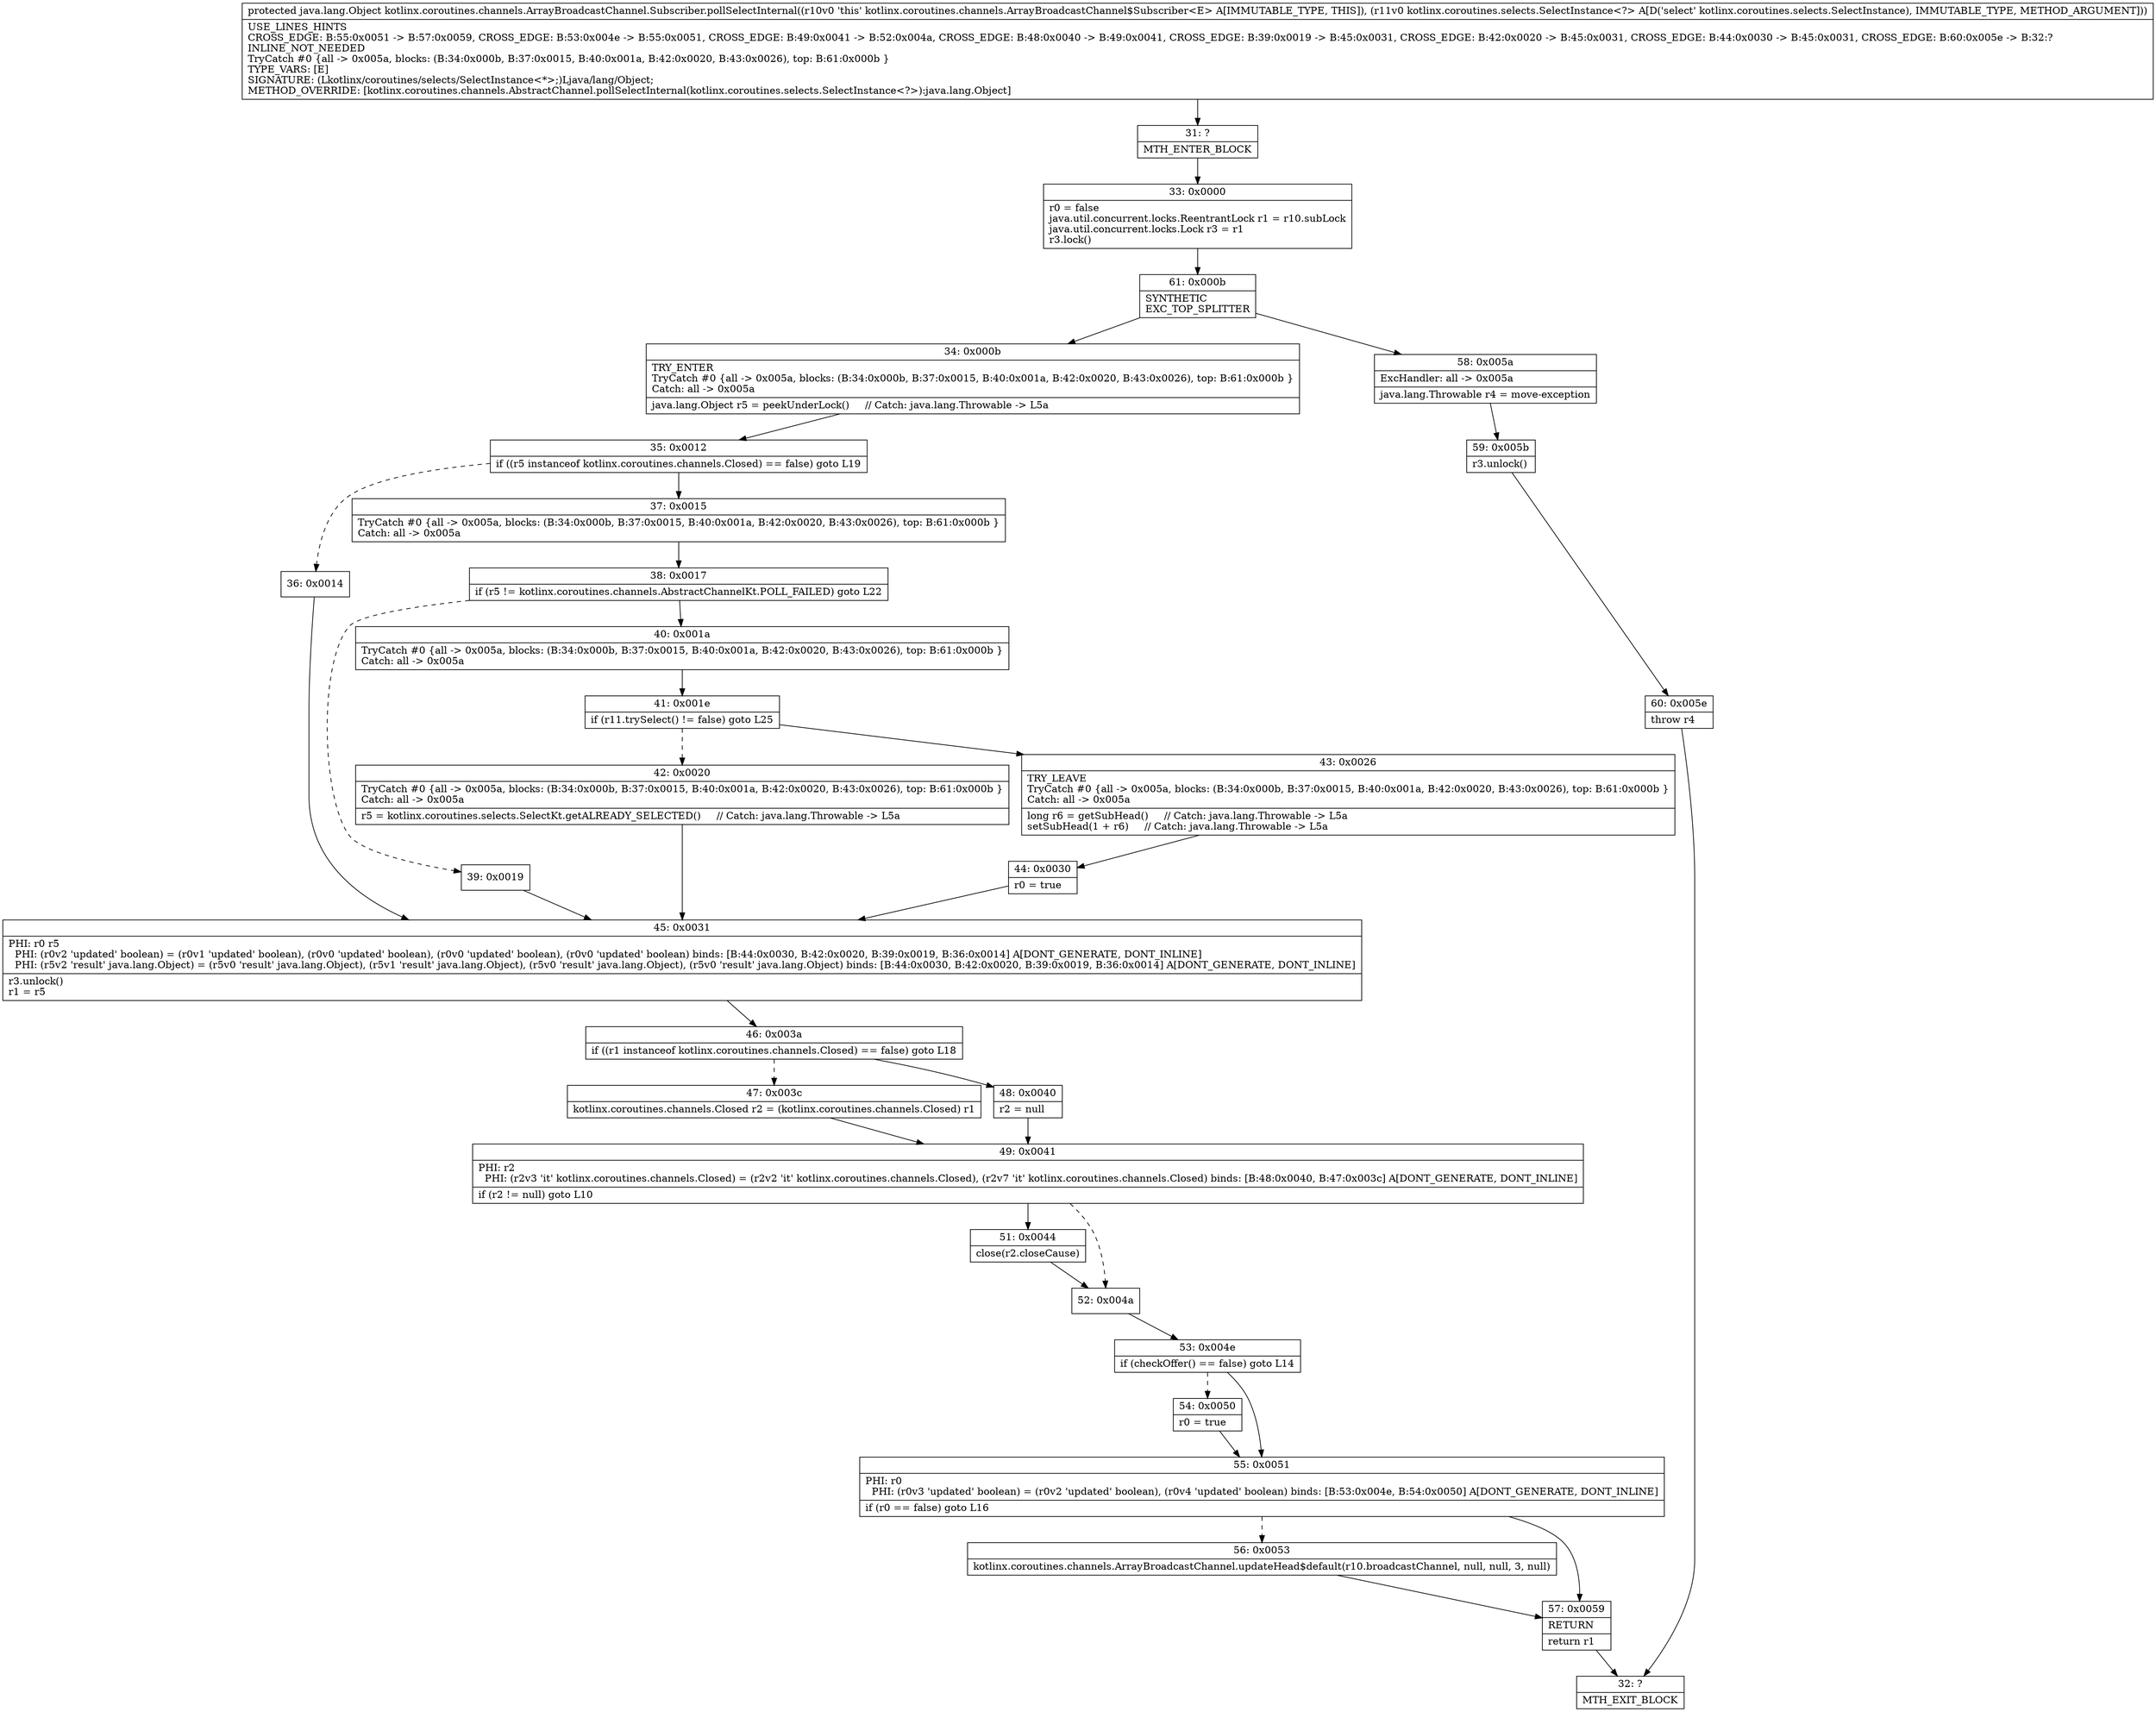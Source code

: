 digraph "CFG forkotlinx.coroutines.channels.ArrayBroadcastChannel.Subscriber.pollSelectInternal(Lkotlinx\/coroutines\/selects\/SelectInstance;)Ljava\/lang\/Object;" {
Node_31 [shape=record,label="{31\:\ ?|MTH_ENTER_BLOCK\l}"];
Node_33 [shape=record,label="{33\:\ 0x0000|r0 = false\ljava.util.concurrent.locks.ReentrantLock r1 = r10.subLock\ljava.util.concurrent.locks.Lock r3 = r1\lr3.lock()\l}"];
Node_61 [shape=record,label="{61\:\ 0x000b|SYNTHETIC\lEXC_TOP_SPLITTER\l}"];
Node_34 [shape=record,label="{34\:\ 0x000b|TRY_ENTER\lTryCatch #0 \{all \-\> 0x005a, blocks: (B:34:0x000b, B:37:0x0015, B:40:0x001a, B:42:0x0020, B:43:0x0026), top: B:61:0x000b \}\lCatch: all \-\> 0x005a\l|java.lang.Object r5 = peekUnderLock()     \/\/ Catch: java.lang.Throwable \-\> L5a\l}"];
Node_35 [shape=record,label="{35\:\ 0x0012|if ((r5 instanceof kotlinx.coroutines.channels.Closed) == false) goto L19\l}"];
Node_36 [shape=record,label="{36\:\ 0x0014}"];
Node_45 [shape=record,label="{45\:\ 0x0031|PHI: r0 r5 \l  PHI: (r0v2 'updated' boolean) = (r0v1 'updated' boolean), (r0v0 'updated' boolean), (r0v0 'updated' boolean), (r0v0 'updated' boolean) binds: [B:44:0x0030, B:42:0x0020, B:39:0x0019, B:36:0x0014] A[DONT_GENERATE, DONT_INLINE]\l  PHI: (r5v2 'result' java.lang.Object) = (r5v0 'result' java.lang.Object), (r5v1 'result' java.lang.Object), (r5v0 'result' java.lang.Object), (r5v0 'result' java.lang.Object) binds: [B:44:0x0030, B:42:0x0020, B:39:0x0019, B:36:0x0014] A[DONT_GENERATE, DONT_INLINE]\l|r3.unlock()\lr1 = r5\l}"];
Node_46 [shape=record,label="{46\:\ 0x003a|if ((r1 instanceof kotlinx.coroutines.channels.Closed) == false) goto L18\l}"];
Node_47 [shape=record,label="{47\:\ 0x003c|kotlinx.coroutines.channels.Closed r2 = (kotlinx.coroutines.channels.Closed) r1\l}"];
Node_49 [shape=record,label="{49\:\ 0x0041|PHI: r2 \l  PHI: (r2v3 'it' kotlinx.coroutines.channels.Closed) = (r2v2 'it' kotlinx.coroutines.channels.Closed), (r2v7 'it' kotlinx.coroutines.channels.Closed) binds: [B:48:0x0040, B:47:0x003c] A[DONT_GENERATE, DONT_INLINE]\l|if (r2 != null) goto L10\l}"];
Node_51 [shape=record,label="{51\:\ 0x0044|close(r2.closeCause)\l}"];
Node_52 [shape=record,label="{52\:\ 0x004a}"];
Node_53 [shape=record,label="{53\:\ 0x004e|if (checkOffer() == false) goto L14\l}"];
Node_54 [shape=record,label="{54\:\ 0x0050|r0 = true\l}"];
Node_55 [shape=record,label="{55\:\ 0x0051|PHI: r0 \l  PHI: (r0v3 'updated' boolean) = (r0v2 'updated' boolean), (r0v4 'updated' boolean) binds: [B:53:0x004e, B:54:0x0050] A[DONT_GENERATE, DONT_INLINE]\l|if (r0 == false) goto L16\l}"];
Node_56 [shape=record,label="{56\:\ 0x0053|kotlinx.coroutines.channels.ArrayBroadcastChannel.updateHead$default(r10.broadcastChannel, null, null, 3, null)\l}"];
Node_57 [shape=record,label="{57\:\ 0x0059|RETURN\l|return r1\l}"];
Node_32 [shape=record,label="{32\:\ ?|MTH_EXIT_BLOCK\l}"];
Node_48 [shape=record,label="{48\:\ 0x0040|r2 = null\l}"];
Node_37 [shape=record,label="{37\:\ 0x0015|TryCatch #0 \{all \-\> 0x005a, blocks: (B:34:0x000b, B:37:0x0015, B:40:0x001a, B:42:0x0020, B:43:0x0026), top: B:61:0x000b \}\lCatch: all \-\> 0x005a\l}"];
Node_38 [shape=record,label="{38\:\ 0x0017|if (r5 != kotlinx.coroutines.channels.AbstractChannelKt.POLL_FAILED) goto L22\l}"];
Node_39 [shape=record,label="{39\:\ 0x0019}"];
Node_40 [shape=record,label="{40\:\ 0x001a|TryCatch #0 \{all \-\> 0x005a, blocks: (B:34:0x000b, B:37:0x0015, B:40:0x001a, B:42:0x0020, B:43:0x0026), top: B:61:0x000b \}\lCatch: all \-\> 0x005a\l}"];
Node_41 [shape=record,label="{41\:\ 0x001e|if (r11.trySelect() != false) goto L25\l}"];
Node_42 [shape=record,label="{42\:\ 0x0020|TryCatch #0 \{all \-\> 0x005a, blocks: (B:34:0x000b, B:37:0x0015, B:40:0x001a, B:42:0x0020, B:43:0x0026), top: B:61:0x000b \}\lCatch: all \-\> 0x005a\l|r5 = kotlinx.coroutines.selects.SelectKt.getALREADY_SELECTED()     \/\/ Catch: java.lang.Throwable \-\> L5a\l}"];
Node_43 [shape=record,label="{43\:\ 0x0026|TRY_LEAVE\lTryCatch #0 \{all \-\> 0x005a, blocks: (B:34:0x000b, B:37:0x0015, B:40:0x001a, B:42:0x0020, B:43:0x0026), top: B:61:0x000b \}\lCatch: all \-\> 0x005a\l|long r6 = getSubHead()     \/\/ Catch: java.lang.Throwable \-\> L5a\lsetSubHead(1 + r6)     \/\/ Catch: java.lang.Throwable \-\> L5a\l}"];
Node_44 [shape=record,label="{44\:\ 0x0030|r0 = true\l}"];
Node_58 [shape=record,label="{58\:\ 0x005a|ExcHandler: all \-\> 0x005a\l|java.lang.Throwable r4 = move\-exception\l}"];
Node_59 [shape=record,label="{59\:\ 0x005b|r3.unlock()\l}"];
Node_60 [shape=record,label="{60\:\ 0x005e|throw r4\l}"];
MethodNode[shape=record,label="{protected java.lang.Object kotlinx.coroutines.channels.ArrayBroadcastChannel.Subscriber.pollSelectInternal((r10v0 'this' kotlinx.coroutines.channels.ArrayBroadcastChannel$Subscriber\<E\> A[IMMUTABLE_TYPE, THIS]), (r11v0 kotlinx.coroutines.selects.SelectInstance\<?\> A[D('select' kotlinx.coroutines.selects.SelectInstance), IMMUTABLE_TYPE, METHOD_ARGUMENT]))  | USE_LINES_HINTS\lCROSS_EDGE: B:55:0x0051 \-\> B:57:0x0059, CROSS_EDGE: B:53:0x004e \-\> B:55:0x0051, CROSS_EDGE: B:49:0x0041 \-\> B:52:0x004a, CROSS_EDGE: B:48:0x0040 \-\> B:49:0x0041, CROSS_EDGE: B:39:0x0019 \-\> B:45:0x0031, CROSS_EDGE: B:42:0x0020 \-\> B:45:0x0031, CROSS_EDGE: B:44:0x0030 \-\> B:45:0x0031, CROSS_EDGE: B:60:0x005e \-\> B:32:?\lINLINE_NOT_NEEDED\lTryCatch #0 \{all \-\> 0x005a, blocks: (B:34:0x000b, B:37:0x0015, B:40:0x001a, B:42:0x0020, B:43:0x0026), top: B:61:0x000b \}\lTYPE_VARS: [E]\lSIGNATURE: (Lkotlinx\/coroutines\/selects\/SelectInstance\<*\>;)Ljava\/lang\/Object;\lMETHOD_OVERRIDE: [kotlinx.coroutines.channels.AbstractChannel.pollSelectInternal(kotlinx.coroutines.selects.SelectInstance\<?\>):java.lang.Object]\l}"];
MethodNode -> Node_31;Node_31 -> Node_33;
Node_33 -> Node_61;
Node_61 -> Node_34;
Node_61 -> Node_58;
Node_34 -> Node_35;
Node_35 -> Node_36[style=dashed];
Node_35 -> Node_37;
Node_36 -> Node_45;
Node_45 -> Node_46;
Node_46 -> Node_47[style=dashed];
Node_46 -> Node_48;
Node_47 -> Node_49;
Node_49 -> Node_51;
Node_49 -> Node_52[style=dashed];
Node_51 -> Node_52;
Node_52 -> Node_53;
Node_53 -> Node_54[style=dashed];
Node_53 -> Node_55;
Node_54 -> Node_55;
Node_55 -> Node_56[style=dashed];
Node_55 -> Node_57;
Node_56 -> Node_57;
Node_57 -> Node_32;
Node_48 -> Node_49;
Node_37 -> Node_38;
Node_38 -> Node_39[style=dashed];
Node_38 -> Node_40;
Node_39 -> Node_45;
Node_40 -> Node_41;
Node_41 -> Node_42[style=dashed];
Node_41 -> Node_43;
Node_42 -> Node_45;
Node_43 -> Node_44;
Node_44 -> Node_45;
Node_58 -> Node_59;
Node_59 -> Node_60;
Node_60 -> Node_32;
}

